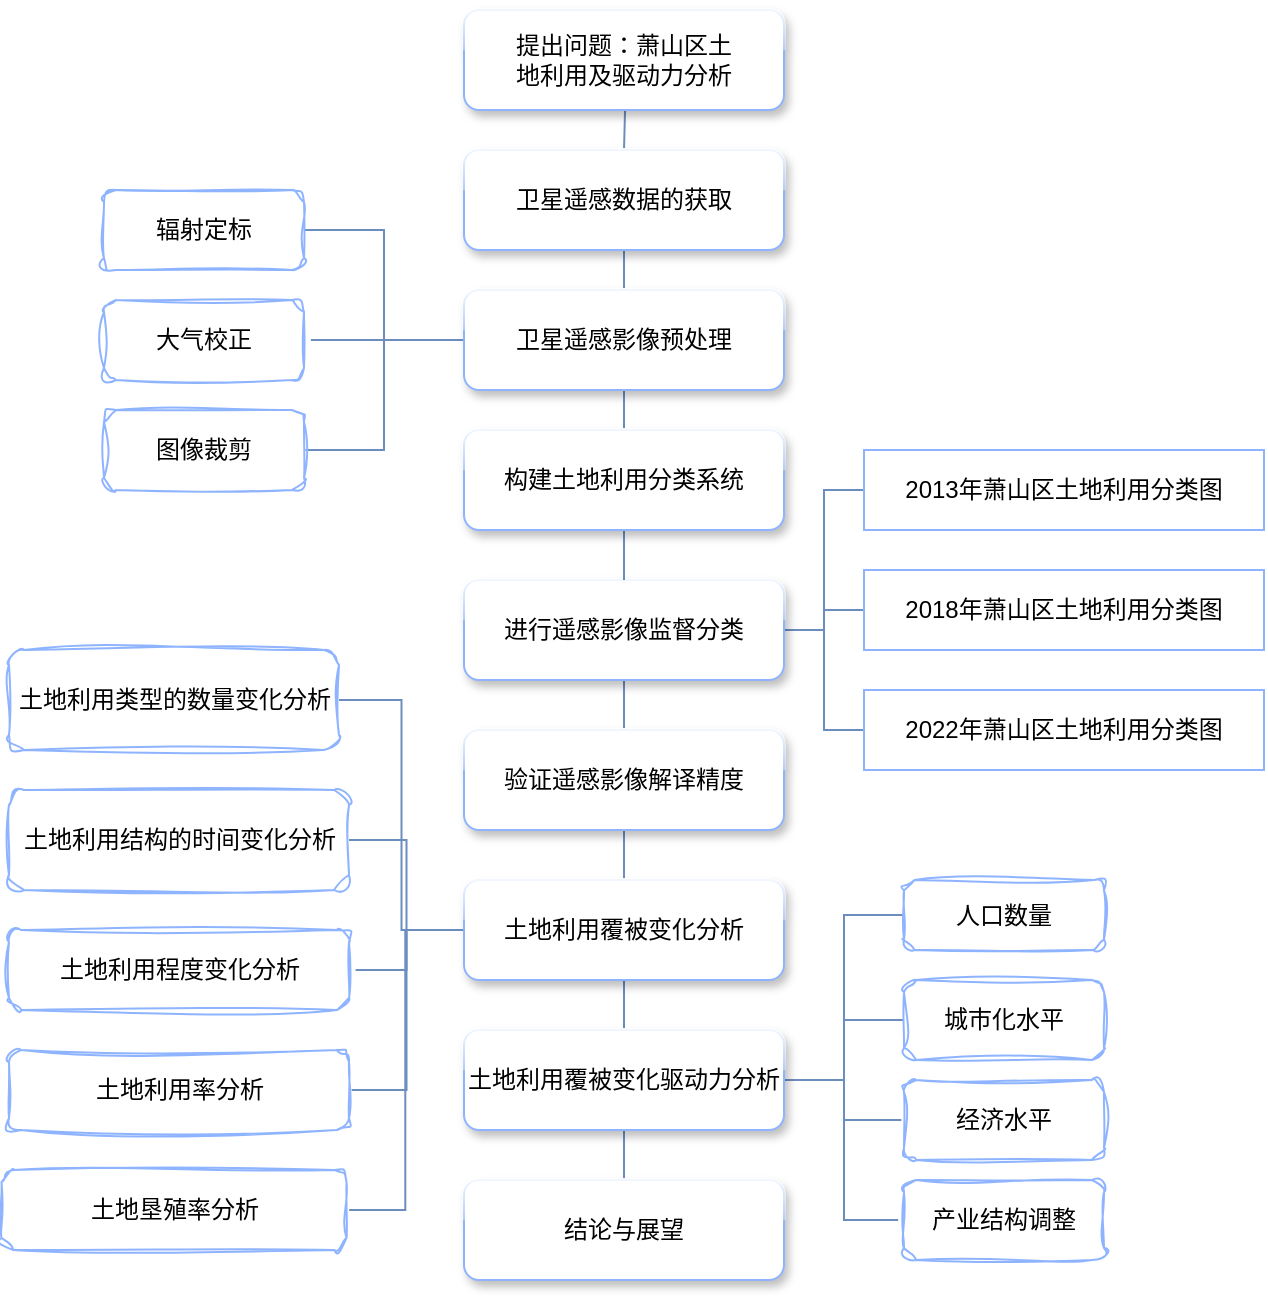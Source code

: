 <mxfile version="22.1.3" type="github">
  <diagram id="C5RBs43oDa-KdzZeNtuy" name="Page-1">
    <mxGraphModel dx="1702" dy="458" grid="1" gridSize="10" guides="1" tooltips="1" connect="1" arrows="1" fold="1" page="1" pageScale="1" pageWidth="827" pageHeight="1169" math="0" shadow="0">
      <root>
        <mxCell id="WIyWlLk6GJQsqaUBKTNV-0" />
        <mxCell id="WIyWlLk6GJQsqaUBKTNV-1" parent="WIyWlLk6GJQsqaUBKTNV-0" />
        <mxCell id="D9lZeBVPD3_RQaK8QXdw-2" style="edgeStyle=orthogonalEdgeStyle;rounded=0;orthogonalLoop=1;jettySize=auto;html=1;entryX=0.5;entryY=0;entryDx=0;entryDy=0;strokeColor=#6c8ebf;endArrow=none;endFill=0;fillColor=#dae8fc;" edge="1" parent="WIyWlLk6GJQsqaUBKTNV-1" target="D9lZeBVPD3_RQaK8QXdw-1">
          <mxGeometry relative="1" as="geometry">
            <mxPoint x="240" y="130" as="sourcePoint" />
          </mxGeometry>
        </mxCell>
        <mxCell id="D9lZeBVPD3_RQaK8QXdw-11" style="edgeStyle=orthogonalEdgeStyle;rounded=0;orthogonalLoop=1;jettySize=auto;html=1;entryX=0.5;entryY=0;entryDx=0;entryDy=0;endArrow=none;endFill=0;strokeColor=#6c8ebf;fillColor=#dae8fc;" edge="1" parent="WIyWlLk6GJQsqaUBKTNV-1" source="D9lZeBVPD3_RQaK8QXdw-1" target="D9lZeBVPD3_RQaK8QXdw-5">
          <mxGeometry relative="1" as="geometry" />
        </mxCell>
        <mxCell id="D9lZeBVPD3_RQaK8QXdw-1" value="&lt;div&gt;卫星遥感数据的获取&lt;/div&gt;" style="rounded=1;whiteSpace=wrap;html=1;fontSize=12;glass=1;strokeWidth=1;shadow=1;strokeColor=#8FB4FF;" vertex="1" parent="WIyWlLk6GJQsqaUBKTNV-1">
          <mxGeometry x="160" y="170" width="160" height="50" as="geometry" />
        </mxCell>
        <mxCell id="D9lZeBVPD3_RQaK8QXdw-4" value="&lt;div style=&quot;border-color: var(--border-color);&quot;&gt;提出问题：萧山区土&lt;/div&gt;&lt;div style=&quot;border-color: var(--border-color);&quot;&gt;地利用及驱动力分析&lt;/div&gt;" style="rounded=1;whiteSpace=wrap;html=1;fontSize=12;glass=1;strokeWidth=1;shadow=1;strokeColor=#8FB4FF;" vertex="1" parent="WIyWlLk6GJQsqaUBKTNV-1">
          <mxGeometry x="160" y="100" width="160" height="50" as="geometry" />
        </mxCell>
        <mxCell id="D9lZeBVPD3_RQaK8QXdw-12" style="edgeStyle=orthogonalEdgeStyle;rounded=0;orthogonalLoop=1;jettySize=auto;html=1;entryX=0.5;entryY=0;entryDx=0;entryDy=0;endArrow=none;endFill=0;strokeColor=#6c8ebf;fillColor=#dae8fc;" edge="1" parent="WIyWlLk6GJQsqaUBKTNV-1" source="D9lZeBVPD3_RQaK8QXdw-5" target="D9lZeBVPD3_RQaK8QXdw-8">
          <mxGeometry relative="1" as="geometry" />
        </mxCell>
        <mxCell id="D9lZeBVPD3_RQaK8QXdw-14" style="edgeStyle=orthogonalEdgeStyle;shape=connector;rounded=0;orthogonalLoop=1;jettySize=auto;html=1;labelBackgroundColor=default;strokeColor=#6c8ebf;align=center;verticalAlign=middle;fontFamily=Helvetica;fontSize=11;fontColor=default;endArrow=none;endFill=0;fillColor=#dae8fc;" edge="1" parent="WIyWlLk6GJQsqaUBKTNV-1" source="D9lZeBVPD3_RQaK8QXdw-5" target="D9lZeBVPD3_RQaK8QXdw-9">
          <mxGeometry relative="1" as="geometry">
            <Array as="points">
              <mxPoint x="100" y="265" />
              <mxPoint x="100" y="265" />
            </Array>
          </mxGeometry>
        </mxCell>
        <mxCell id="D9lZeBVPD3_RQaK8QXdw-15" style="edgeStyle=orthogonalEdgeStyle;shape=connector;rounded=0;orthogonalLoop=1;jettySize=auto;html=1;entryX=1;entryY=0.5;entryDx=0;entryDy=0;labelBackgroundColor=default;strokeColor=#6c8ebf;align=center;verticalAlign=middle;fontFamily=Helvetica;fontSize=11;fontColor=default;endArrow=none;endFill=0;fillColor=#dae8fc;" edge="1" parent="WIyWlLk6GJQsqaUBKTNV-1" source="D9lZeBVPD3_RQaK8QXdw-5" target="D9lZeBVPD3_RQaK8QXdw-10">
          <mxGeometry relative="1" as="geometry" />
        </mxCell>
        <mxCell id="D9lZeBVPD3_RQaK8QXdw-16" style="edgeStyle=orthogonalEdgeStyle;shape=connector;rounded=0;orthogonalLoop=1;jettySize=auto;html=1;entryX=1;entryY=0.5;entryDx=0;entryDy=0;labelBackgroundColor=default;strokeColor=#6c8ebf;align=center;verticalAlign=middle;fontFamily=Helvetica;fontSize=11;fontColor=default;endArrow=none;endFill=0;fillColor=#dae8fc;" edge="1" parent="WIyWlLk6GJQsqaUBKTNV-1" source="D9lZeBVPD3_RQaK8QXdw-5" target="D9lZeBVPD3_RQaK8QXdw-6">
          <mxGeometry relative="1" as="geometry" />
        </mxCell>
        <mxCell id="D9lZeBVPD3_RQaK8QXdw-5" value="&lt;div&gt;卫星遥感影像预处理&lt;/div&gt;" style="rounded=1;whiteSpace=wrap;html=1;fontSize=12;glass=1;strokeWidth=1;shadow=1;strokeColor=#8FB4FF;" vertex="1" parent="WIyWlLk6GJQsqaUBKTNV-1">
          <mxGeometry x="160" y="240" width="160" height="50" as="geometry" />
        </mxCell>
        <mxCell id="D9lZeBVPD3_RQaK8QXdw-6" value="辐射定标" style="rounded=1;whiteSpace=wrap;html=1;fontSize=12;glass=0;strokeWidth=1;shadow=0;strokeColor=#8FB4FF;sketch=1;curveFitting=1;jiggle=2;" vertex="1" parent="WIyWlLk6GJQsqaUBKTNV-1">
          <mxGeometry x="-20" y="190" width="100" height="40" as="geometry" />
        </mxCell>
        <mxCell id="D9lZeBVPD3_RQaK8QXdw-50" style="edgeStyle=orthogonalEdgeStyle;shape=connector;rounded=0;orthogonalLoop=1;jettySize=auto;html=1;labelBackgroundColor=default;strokeColor=#6c8ebf;align=center;verticalAlign=middle;fontFamily=Helvetica;fontSize=11;fontColor=default;endArrow=none;endFill=0;fillColor=#dae8fc;" edge="1" parent="WIyWlLk6GJQsqaUBKTNV-1" source="D9lZeBVPD3_RQaK8QXdw-7" target="D9lZeBVPD3_RQaK8QXdw-17">
          <mxGeometry relative="1" as="geometry" />
        </mxCell>
        <mxCell id="D9lZeBVPD3_RQaK8QXdw-55" style="edgeStyle=orthogonalEdgeStyle;shape=connector;rounded=0;orthogonalLoop=1;jettySize=auto;html=1;entryX=0;entryY=0.5;entryDx=0;entryDy=0;labelBackgroundColor=default;strokeColor=#6c8ebf;align=center;verticalAlign=middle;fontFamily=Helvetica;fontSize=11;fontColor=default;endArrow=none;endFill=0;fillColor=#dae8fc;" edge="1" parent="WIyWlLk6GJQsqaUBKTNV-1" source="D9lZeBVPD3_RQaK8QXdw-7" target="D9lZeBVPD3_RQaK8QXdw-43">
          <mxGeometry relative="1" as="geometry" />
        </mxCell>
        <mxCell id="D9lZeBVPD3_RQaK8QXdw-56" style="edgeStyle=orthogonalEdgeStyle;shape=connector;rounded=0;orthogonalLoop=1;jettySize=auto;html=1;entryX=0;entryY=0.5;entryDx=0;entryDy=0;labelBackgroundColor=default;strokeColor=#6c8ebf;align=center;verticalAlign=middle;fontFamily=Helvetica;fontSize=11;fontColor=default;endArrow=none;endFill=0;fillColor=#dae8fc;" edge="1" parent="WIyWlLk6GJQsqaUBKTNV-1" source="D9lZeBVPD3_RQaK8QXdw-7" target="D9lZeBVPD3_RQaK8QXdw-42">
          <mxGeometry relative="1" as="geometry" />
        </mxCell>
        <mxCell id="D9lZeBVPD3_RQaK8QXdw-57" style="edgeStyle=orthogonalEdgeStyle;shape=connector;rounded=0;orthogonalLoop=1;jettySize=auto;html=1;entryX=0;entryY=0.5;entryDx=0;entryDy=0;labelBackgroundColor=default;strokeColor=#6c8ebf;align=center;verticalAlign=middle;fontFamily=Helvetica;fontSize=11;fontColor=default;endArrow=none;endFill=0;fillColor=#dae8fc;" edge="1" parent="WIyWlLk6GJQsqaUBKTNV-1" source="D9lZeBVPD3_RQaK8QXdw-7" target="D9lZeBVPD3_RQaK8QXdw-44">
          <mxGeometry relative="1" as="geometry" />
        </mxCell>
        <mxCell id="D9lZeBVPD3_RQaK8QXdw-7" value="&lt;div&gt;进行遥感影像监督分&lt;span style=&quot;background-color: initial;&quot;&gt;类&lt;/span&gt;&lt;/div&gt;" style="rounded=1;whiteSpace=wrap;html=1;fontSize=12;glass=1;strokeWidth=1;shadow=1;strokeColor=#8FB4FF;" vertex="1" parent="WIyWlLk6GJQsqaUBKTNV-1">
          <mxGeometry x="160" y="385" width="160" height="50" as="geometry" />
        </mxCell>
        <mxCell id="D9lZeBVPD3_RQaK8QXdw-49" style="edgeStyle=orthogonalEdgeStyle;shape=connector;rounded=0;orthogonalLoop=1;jettySize=auto;html=1;labelBackgroundColor=default;strokeColor=#6c8ebf;align=center;verticalAlign=middle;fontFamily=Helvetica;fontSize=11;fontColor=default;endArrow=none;endFill=0;fillColor=#dae8fc;" edge="1" parent="WIyWlLk6GJQsqaUBKTNV-1" source="D9lZeBVPD3_RQaK8QXdw-8" target="D9lZeBVPD3_RQaK8QXdw-7">
          <mxGeometry relative="1" as="geometry" />
        </mxCell>
        <mxCell id="D9lZeBVPD3_RQaK8QXdw-8" value="&lt;div&gt;构建土地利用分类系&lt;span style=&quot;background-color: initial;&quot;&gt;统&lt;/span&gt;&lt;/div&gt;" style="rounded=1;whiteSpace=wrap;html=1;fontSize=12;glass=1;strokeWidth=1;shadow=1;strokeColor=#8FB4FF;" vertex="1" parent="WIyWlLk6GJQsqaUBKTNV-1">
          <mxGeometry x="160" y="310" width="160" height="50" as="geometry" />
        </mxCell>
        <mxCell id="D9lZeBVPD3_RQaK8QXdw-9" value="&lt;div&gt;大气校正&lt;/div&gt;" style="rounded=1;whiteSpace=wrap;html=1;fontSize=12;glass=0;strokeWidth=1;shadow=0;strokeColor=#8FB4FF;sketch=1;curveFitting=1;jiggle=2;" vertex="1" parent="WIyWlLk6GJQsqaUBKTNV-1">
          <mxGeometry x="-20" y="245" width="100" height="40" as="geometry" />
        </mxCell>
        <mxCell id="D9lZeBVPD3_RQaK8QXdw-10" value="&lt;div&gt;图像裁剪&lt;/div&gt;" style="rounded=1;whiteSpace=wrap;html=1;fontSize=12;glass=0;strokeWidth=1;shadow=0;strokeColor=#8FB4FF;sketch=1;curveFitting=1;jiggle=2;" vertex="1" parent="WIyWlLk6GJQsqaUBKTNV-1">
          <mxGeometry x="-20" y="300" width="100" height="40" as="geometry" />
        </mxCell>
        <mxCell id="D9lZeBVPD3_RQaK8QXdw-51" style="edgeStyle=orthogonalEdgeStyle;shape=connector;rounded=0;orthogonalLoop=1;jettySize=auto;html=1;labelBackgroundColor=default;strokeColor=#6c8ebf;align=center;verticalAlign=middle;fontFamily=Helvetica;fontSize=11;fontColor=default;endArrow=none;endFill=0;fillColor=#dae8fc;" edge="1" parent="WIyWlLk6GJQsqaUBKTNV-1" source="D9lZeBVPD3_RQaK8QXdw-17" target="D9lZeBVPD3_RQaK8QXdw-18">
          <mxGeometry relative="1" as="geometry" />
        </mxCell>
        <mxCell id="D9lZeBVPD3_RQaK8QXdw-17" value="&lt;div&gt;验证遥感影像解译精&lt;span style=&quot;background-color: initial;&quot;&gt;度&lt;/span&gt;&lt;/div&gt;" style="rounded=1;whiteSpace=wrap;html=1;fontSize=12;glass=1;strokeWidth=1;shadow=1;strokeColor=#8FB4FF;" vertex="1" parent="WIyWlLk6GJQsqaUBKTNV-1">
          <mxGeometry x="160" y="460" width="160" height="50" as="geometry" />
        </mxCell>
        <mxCell id="D9lZeBVPD3_RQaK8QXdw-27" style="edgeStyle=orthogonalEdgeStyle;shape=connector;rounded=0;orthogonalLoop=1;jettySize=auto;html=1;entryX=1;entryY=0.5;entryDx=0;entryDy=0;labelBackgroundColor=default;strokeColor=#6c8ebf;align=center;verticalAlign=middle;fontFamily=Helvetica;fontSize=11;fontColor=default;endArrow=none;endFill=0;fillColor=#dae8fc;" edge="1" parent="WIyWlLk6GJQsqaUBKTNV-1" source="D9lZeBVPD3_RQaK8QXdw-18" target="D9lZeBVPD3_RQaK8QXdw-26">
          <mxGeometry relative="1" as="geometry" />
        </mxCell>
        <mxCell id="D9lZeBVPD3_RQaK8QXdw-28" style="edgeStyle=orthogonalEdgeStyle;shape=connector;rounded=0;orthogonalLoop=1;jettySize=auto;html=1;entryX=1;entryY=0.5;entryDx=0;entryDy=0;labelBackgroundColor=default;strokeColor=#6c8ebf;align=center;verticalAlign=middle;fontFamily=Helvetica;fontSize=11;fontColor=default;endArrow=none;endFill=0;fillColor=#dae8fc;" edge="1" parent="WIyWlLk6GJQsqaUBKTNV-1" source="D9lZeBVPD3_RQaK8QXdw-18" target="D9lZeBVPD3_RQaK8QXdw-25">
          <mxGeometry relative="1" as="geometry" />
        </mxCell>
        <mxCell id="D9lZeBVPD3_RQaK8QXdw-30" style="edgeStyle=orthogonalEdgeStyle;shape=connector;rounded=0;orthogonalLoop=1;jettySize=auto;html=1;entryX=1;entryY=0.5;entryDx=0;entryDy=0;labelBackgroundColor=default;strokeColor=#6c8ebf;align=center;verticalAlign=middle;fontFamily=Helvetica;fontSize=11;fontColor=default;endArrow=none;endFill=0;fillColor=#dae8fc;" edge="1" parent="WIyWlLk6GJQsqaUBKTNV-1" source="D9lZeBVPD3_RQaK8QXdw-18" target="D9lZeBVPD3_RQaK8QXdw-24">
          <mxGeometry relative="1" as="geometry" />
        </mxCell>
        <mxCell id="D9lZeBVPD3_RQaK8QXdw-31" style="edgeStyle=orthogonalEdgeStyle;shape=connector;rounded=0;orthogonalLoop=1;jettySize=auto;html=1;entryX=1;entryY=0.5;entryDx=0;entryDy=0;labelBackgroundColor=default;strokeColor=#6c8ebf;align=center;verticalAlign=middle;fontFamily=Helvetica;fontSize=11;fontColor=default;endArrow=none;endFill=0;fillColor=#dae8fc;" edge="1" parent="WIyWlLk6GJQsqaUBKTNV-1" source="D9lZeBVPD3_RQaK8QXdw-18" target="D9lZeBVPD3_RQaK8QXdw-23">
          <mxGeometry relative="1" as="geometry" />
        </mxCell>
        <mxCell id="D9lZeBVPD3_RQaK8QXdw-32" style="edgeStyle=orthogonalEdgeStyle;shape=connector;rounded=0;orthogonalLoop=1;jettySize=auto;html=1;entryX=1;entryY=0.5;entryDx=0;entryDy=0;labelBackgroundColor=default;strokeColor=#6c8ebf;align=center;verticalAlign=middle;fontFamily=Helvetica;fontSize=11;fontColor=default;endArrow=none;endFill=0;fillColor=#dae8fc;" edge="1" parent="WIyWlLk6GJQsqaUBKTNV-1" source="D9lZeBVPD3_RQaK8QXdw-18" target="D9lZeBVPD3_RQaK8QXdw-22">
          <mxGeometry relative="1" as="geometry" />
        </mxCell>
        <mxCell id="D9lZeBVPD3_RQaK8QXdw-52" style="edgeStyle=orthogonalEdgeStyle;shape=connector;rounded=0;orthogonalLoop=1;jettySize=auto;html=1;labelBackgroundColor=default;strokeColor=#6c8ebf;align=center;verticalAlign=middle;fontFamily=Helvetica;fontSize=11;fontColor=default;endArrow=none;endFill=0;fillColor=#dae8fc;" edge="1" parent="WIyWlLk6GJQsqaUBKTNV-1" source="D9lZeBVPD3_RQaK8QXdw-18" target="D9lZeBVPD3_RQaK8QXdw-19">
          <mxGeometry relative="1" as="geometry" />
        </mxCell>
        <mxCell id="D9lZeBVPD3_RQaK8QXdw-18" value="&lt;div&gt;土地利用覆被变化分&lt;span style=&quot;background-color: initial;&quot;&gt;析&lt;/span&gt;&lt;/div&gt;" style="rounded=1;whiteSpace=wrap;html=1;fontSize=12;glass=1;strokeWidth=1;shadow=1;strokeColor=#8FB4FF;" vertex="1" parent="WIyWlLk6GJQsqaUBKTNV-1">
          <mxGeometry x="160" y="535" width="160" height="50" as="geometry" />
        </mxCell>
        <mxCell id="D9lZeBVPD3_RQaK8QXdw-38" style="edgeStyle=orthogonalEdgeStyle;shape=connector;rounded=0;orthogonalLoop=1;jettySize=auto;html=1;entryX=0;entryY=0.5;entryDx=0;entryDy=0;labelBackgroundColor=default;strokeColor=#6c8ebf;align=center;verticalAlign=middle;fontFamily=Helvetica;fontSize=11;fontColor=default;endArrow=none;endFill=0;fillColor=#dae8fc;" edge="1" parent="WIyWlLk6GJQsqaUBKTNV-1" source="D9lZeBVPD3_RQaK8QXdw-19" target="D9lZeBVPD3_RQaK8QXdw-35">
          <mxGeometry relative="1" as="geometry" />
        </mxCell>
        <mxCell id="D9lZeBVPD3_RQaK8QXdw-39" style="edgeStyle=orthogonalEdgeStyle;shape=connector;rounded=0;orthogonalLoop=1;jettySize=auto;html=1;entryX=0;entryY=0.5;entryDx=0;entryDy=0;labelBackgroundColor=default;strokeColor=#6c8ebf;align=center;verticalAlign=middle;fontFamily=Helvetica;fontSize=11;fontColor=default;endArrow=none;endFill=0;fillColor=#dae8fc;" edge="1" parent="WIyWlLk6GJQsqaUBKTNV-1" source="D9lZeBVPD3_RQaK8QXdw-19" target="D9lZeBVPD3_RQaK8QXdw-34">
          <mxGeometry relative="1" as="geometry" />
        </mxCell>
        <mxCell id="D9lZeBVPD3_RQaK8QXdw-40" style="edgeStyle=orthogonalEdgeStyle;shape=connector;rounded=0;orthogonalLoop=1;jettySize=auto;html=1;entryX=0;entryY=0.5;entryDx=0;entryDy=0;labelBackgroundColor=default;strokeColor=#6c8ebf;align=center;verticalAlign=middle;fontFamily=Helvetica;fontSize=11;fontColor=default;endArrow=none;endFill=0;fillColor=#dae8fc;" edge="1" parent="WIyWlLk6GJQsqaUBKTNV-1" source="D9lZeBVPD3_RQaK8QXdw-19" target="D9lZeBVPD3_RQaK8QXdw-33">
          <mxGeometry relative="1" as="geometry" />
        </mxCell>
        <mxCell id="D9lZeBVPD3_RQaK8QXdw-41" style="edgeStyle=orthogonalEdgeStyle;shape=connector;rounded=0;orthogonalLoop=1;jettySize=auto;html=1;entryX=0;entryY=0.5;entryDx=0;entryDy=0;labelBackgroundColor=default;strokeColor=#6c8ebf;align=center;verticalAlign=middle;fontFamily=Helvetica;fontSize=11;fontColor=default;endArrow=none;endFill=0;fillColor=#dae8fc;" edge="1" parent="WIyWlLk6GJQsqaUBKTNV-1" source="D9lZeBVPD3_RQaK8QXdw-19" target="D9lZeBVPD3_RQaK8QXdw-36">
          <mxGeometry relative="1" as="geometry" />
        </mxCell>
        <mxCell id="D9lZeBVPD3_RQaK8QXdw-53" style="edgeStyle=orthogonalEdgeStyle;shape=connector;rounded=0;orthogonalLoop=1;jettySize=auto;html=1;labelBackgroundColor=default;strokeColor=#6c8ebf;align=center;verticalAlign=middle;fontFamily=Helvetica;fontSize=11;fontColor=default;endArrow=none;endFill=0;fillColor=#dae8fc;" edge="1" parent="WIyWlLk6GJQsqaUBKTNV-1" source="D9lZeBVPD3_RQaK8QXdw-19" target="D9lZeBVPD3_RQaK8QXdw-20">
          <mxGeometry relative="1" as="geometry" />
        </mxCell>
        <mxCell id="D9lZeBVPD3_RQaK8QXdw-19" value="&lt;div&gt;土地利用覆被变化驱&lt;span style=&quot;background-color: initial;&quot;&gt;动力分析&lt;/span&gt;&lt;/div&gt;" style="rounded=1;whiteSpace=wrap;html=1;fontSize=12;glass=1;strokeWidth=1;shadow=1;strokeColor=#8FB4FF;" vertex="1" parent="WIyWlLk6GJQsqaUBKTNV-1">
          <mxGeometry x="160" y="610" width="160" height="50" as="geometry" />
        </mxCell>
        <mxCell id="D9lZeBVPD3_RQaK8QXdw-20" value="结论与展望" style="rounded=1;whiteSpace=wrap;html=1;fontSize=12;glass=1;strokeWidth=1;shadow=1;strokeColor=#8FB4FF;" vertex="1" parent="WIyWlLk6GJQsqaUBKTNV-1">
          <mxGeometry x="160" y="685" width="160" height="50" as="geometry" />
        </mxCell>
        <mxCell id="D9lZeBVPD3_RQaK8QXdw-22" value="&lt;div&gt;土地垦殖率分析&lt;/div&gt;" style="rounded=1;whiteSpace=wrap;html=1;fontSize=12;glass=0;strokeWidth=1;shadow=0;strokeColor=#8FB4FF;sketch=1;curveFitting=1;jiggle=2;" vertex="1" parent="WIyWlLk6GJQsqaUBKTNV-1">
          <mxGeometry x="-71.25" y="680" width="172.5" height="40" as="geometry" />
        </mxCell>
        <mxCell id="D9lZeBVPD3_RQaK8QXdw-23" value="&lt;div&gt;土地利用率分析&lt;/div&gt;" style="rounded=1;whiteSpace=wrap;html=1;fontSize=12;glass=0;strokeWidth=1;shadow=0;strokeColor=#8FB4FF;sketch=1;curveFitting=1;jiggle=2;" vertex="1" parent="WIyWlLk6GJQsqaUBKTNV-1">
          <mxGeometry x="-67.5" y="620" width="170" height="40" as="geometry" />
        </mxCell>
        <mxCell id="D9lZeBVPD3_RQaK8QXdw-24" value="&lt;div&gt;土地利用程度变化分&lt;span style=&quot;background-color: initial;&quot;&gt;析&lt;/span&gt;&lt;/div&gt;" style="rounded=1;whiteSpace=wrap;html=1;fontSize=12;glass=0;strokeWidth=1;shadow=0;strokeColor=#8FB4FF;sketch=1;curveFitting=1;jiggle=2;" vertex="1" parent="WIyWlLk6GJQsqaUBKTNV-1">
          <mxGeometry x="-67.5" y="560" width="170" height="40" as="geometry" />
        </mxCell>
        <mxCell id="D9lZeBVPD3_RQaK8QXdw-25" value="&lt;div&gt;土地利用结构的时间&lt;span style=&quot;background-color: initial;&quot;&gt;变化分析&lt;/span&gt;&lt;/div&gt;" style="rounded=1;whiteSpace=wrap;html=1;fontSize=12;glass=0;strokeWidth=1;shadow=0;strokeColor=#8FB4FF;sketch=1;curveFitting=1;jiggle=2;" vertex="1" parent="WIyWlLk6GJQsqaUBKTNV-1">
          <mxGeometry x="-67.5" y="490" width="170" height="50" as="geometry" />
        </mxCell>
        <mxCell id="D9lZeBVPD3_RQaK8QXdw-26" value="&lt;div&gt;土地利用类型的数量&lt;span style=&quot;background-color: initial;&quot;&gt;变化分析&lt;/span&gt;&lt;/div&gt;" style="rounded=1;whiteSpace=wrap;html=1;fontSize=12;glass=0;strokeWidth=1;shadow=0;strokeColor=#8FB4FF;sketch=1;curveFitting=1;jiggle=2;" vertex="1" parent="WIyWlLk6GJQsqaUBKTNV-1">
          <mxGeometry x="-67.5" y="420" width="165" height="50" as="geometry" />
        </mxCell>
        <mxCell id="D9lZeBVPD3_RQaK8QXdw-33" value="经济水平" style="rounded=1;whiteSpace=wrap;html=1;fontSize=12;glass=0;strokeWidth=1;shadow=0;strokeColor=#8FB4FF;sketch=1;curveFitting=1;jiggle=2;" vertex="1" parent="WIyWlLk6GJQsqaUBKTNV-1">
          <mxGeometry x="380" y="635" width="100" height="40" as="geometry" />
        </mxCell>
        <mxCell id="D9lZeBVPD3_RQaK8QXdw-34" value="城市化水平" style="rounded=1;whiteSpace=wrap;html=1;fontSize=12;glass=0;strokeWidth=1;shadow=0;strokeColor=#8FB4FF;sketch=1;curveFitting=1;jiggle=2;" vertex="1" parent="WIyWlLk6GJQsqaUBKTNV-1">
          <mxGeometry x="380" y="585" width="100" height="40" as="geometry" />
        </mxCell>
        <mxCell id="D9lZeBVPD3_RQaK8QXdw-35" value="人口数量" style="rounded=1;whiteSpace=wrap;html=1;fontSize=12;glass=0;strokeWidth=1;shadow=0;strokeColor=#8FB4FF;sketch=1;curveFitting=1;jiggle=2;" vertex="1" parent="WIyWlLk6GJQsqaUBKTNV-1">
          <mxGeometry x="380" y="535" width="100" height="35" as="geometry" />
        </mxCell>
        <mxCell id="D9lZeBVPD3_RQaK8QXdw-36" value="产业结构调整" style="rounded=1;whiteSpace=wrap;html=1;fontSize=12;glass=0;strokeWidth=1;shadow=0;strokeColor=#8FB4FF;sketch=1;curveFitting=1;jiggle=2;" vertex="1" parent="WIyWlLk6GJQsqaUBKTNV-1">
          <mxGeometry x="380" y="685" width="100" height="40" as="geometry" />
        </mxCell>
        <mxCell id="D9lZeBVPD3_RQaK8QXdw-42" value="2013年萧山区土地利用分类图" style="rounded=0;whiteSpace=wrap;html=1;fontSize=12;glass=0;strokeWidth=1;shadow=0;strokeColor=#8FB4FF;" vertex="1" parent="WIyWlLk6GJQsqaUBKTNV-1">
          <mxGeometry x="360" y="320" width="200" height="40" as="geometry" />
        </mxCell>
        <mxCell id="D9lZeBVPD3_RQaK8QXdw-43" value="2018年萧山区土地利用分类图" style="rounded=0;whiteSpace=wrap;html=1;fontSize=12;glass=0;strokeWidth=1;shadow=0;strokeColor=#8FB4FF;" vertex="1" parent="WIyWlLk6GJQsqaUBKTNV-1">
          <mxGeometry x="360" y="380" width="200" height="40" as="geometry" />
        </mxCell>
        <mxCell id="D9lZeBVPD3_RQaK8QXdw-44" value="2022年萧山区土地利用分类图" style="rounded=0;whiteSpace=wrap;html=1;fontSize=12;glass=0;strokeWidth=1;shadow=0;strokeColor=#8FB4FF;" vertex="1" parent="WIyWlLk6GJQsqaUBKTNV-1">
          <mxGeometry x="360" y="440" width="200" height="40" as="geometry" />
        </mxCell>
      </root>
    </mxGraphModel>
  </diagram>
</mxfile>
